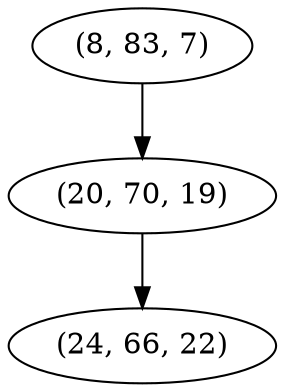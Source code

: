 digraph tree {
    "(8, 83, 7)";
    "(20, 70, 19)";
    "(24, 66, 22)";
    "(8, 83, 7)" -> "(20, 70, 19)";
    "(20, 70, 19)" -> "(24, 66, 22)";
}
